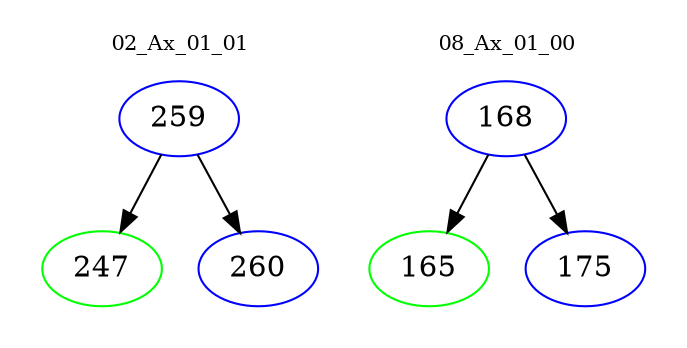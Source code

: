 digraph{
subgraph cluster_0 {
color = white
label = "02_Ax_01_01";
fontsize=10;
T0_259 [label="259", color="blue"]
T0_259 -> T0_247 [color="black"]
T0_247 [label="247", color="green"]
T0_259 -> T0_260 [color="black"]
T0_260 [label="260", color="blue"]
}
subgraph cluster_1 {
color = white
label = "08_Ax_01_00";
fontsize=10;
T1_168 [label="168", color="blue"]
T1_168 -> T1_165 [color="black"]
T1_165 [label="165", color="green"]
T1_168 -> T1_175 [color="black"]
T1_175 [label="175", color="blue"]
}
}
